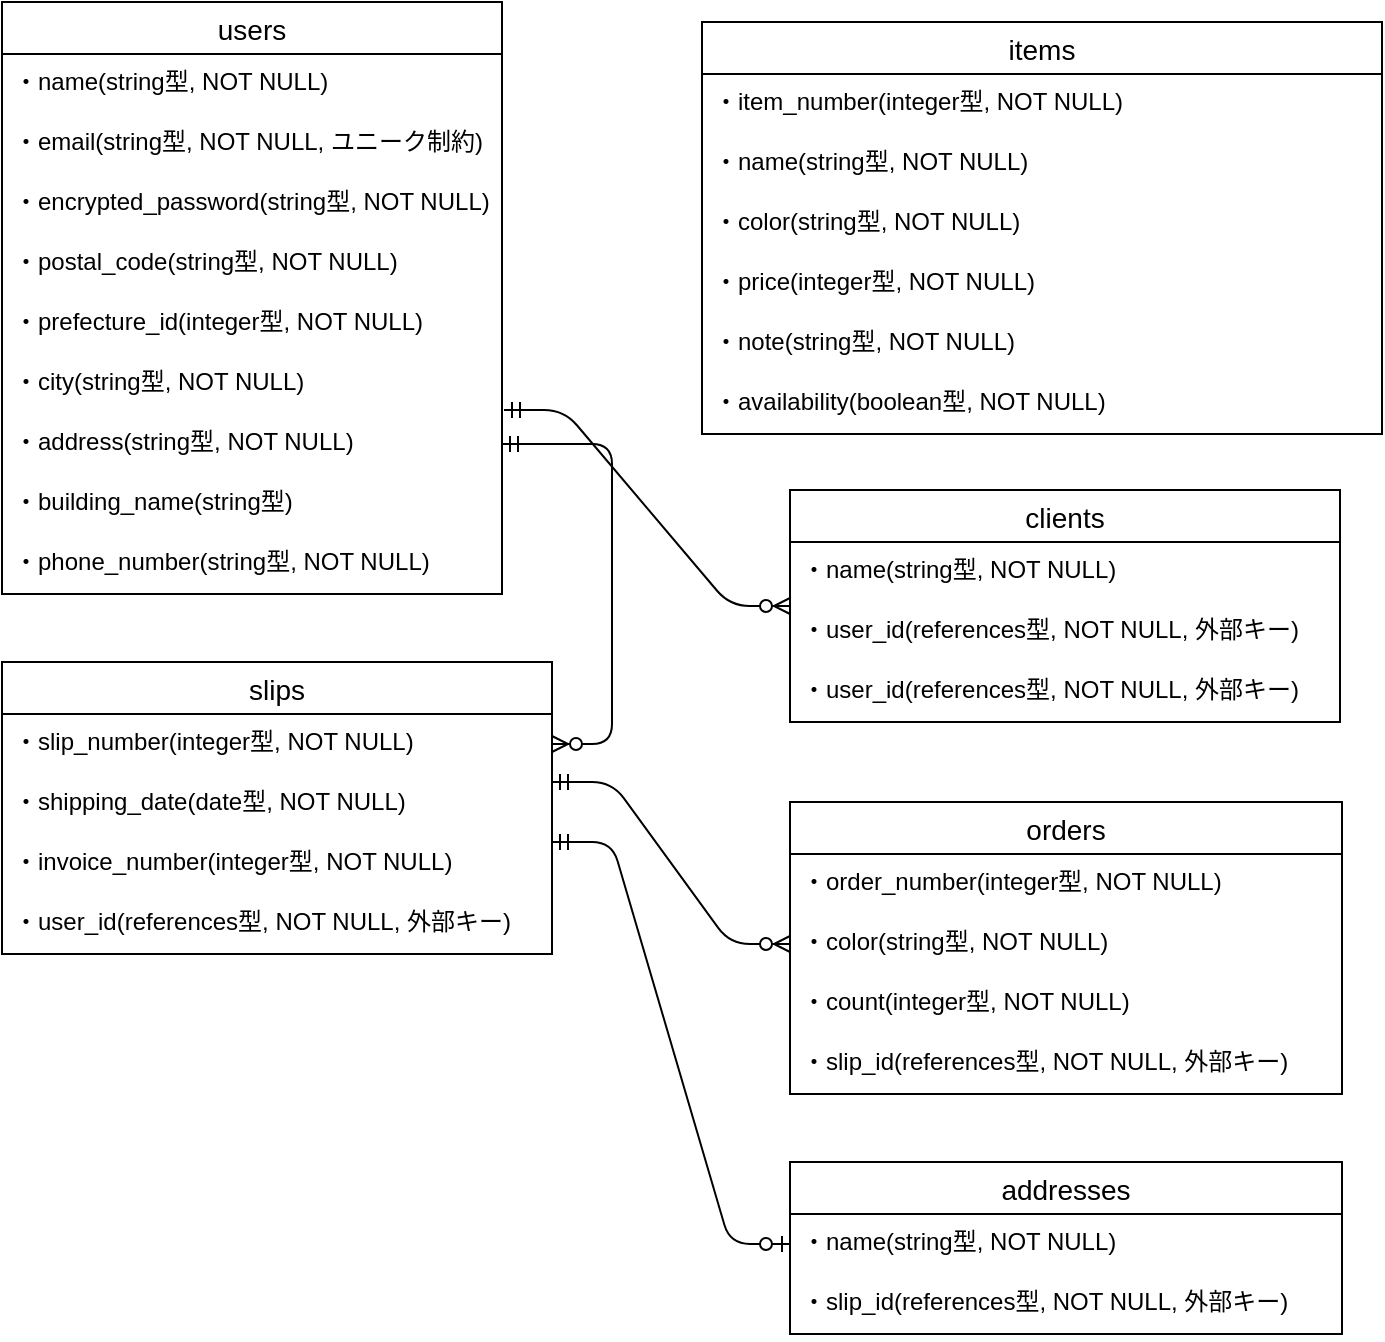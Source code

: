<mxfile>
    <diagram id="_GSSO0TcaUv0m07K8uF9" name="ページ1">
        <mxGraphModel dx="968" dy="447" grid="1" gridSize="10" guides="1" tooltips="1" connect="1" arrows="1" fold="1" page="1" pageScale="1" pageWidth="827" pageHeight="1169" math="0" shadow="0">
            <root>
                <mxCell id="0"/>
                <mxCell id="1" parent="0"/>
                <mxCell id="5" value="users" style="swimlane;fontStyle=0;childLayout=stackLayout;horizontal=1;startSize=26;horizontalStack=0;resizeParent=1;resizeParentMax=0;resizeLast=0;collapsible=1;marginBottom=0;align=center;fontSize=14;" parent="1" vertex="1">
                    <mxGeometry x="20" y="20" width="250" height="296" as="geometry"/>
                </mxCell>
                <mxCell id="6" value="・name(string型, NOT NULL)" style="text;strokeColor=none;fillColor=none;spacingLeft=4;spacingRight=4;overflow=hidden;rotatable=0;points=[[0,0.5],[1,0.5]];portConstraint=eastwest;fontSize=12;" parent="5" vertex="1">
                    <mxGeometry y="26" width="250" height="30" as="geometry"/>
                </mxCell>
                <mxCell id="68" value="・email(string型, NOT NULL, ユニーク制約)" style="text;strokeColor=none;fillColor=none;spacingLeft=4;spacingRight=4;overflow=hidden;rotatable=0;points=[[0,0.5],[1,0.5]];portConstraint=eastwest;fontSize=12;" parent="5" vertex="1">
                    <mxGeometry y="56" width="250" height="30" as="geometry"/>
                </mxCell>
                <mxCell id="69" value="・encrypted_password(string型, NOT NULL)" style="text;strokeColor=none;fillColor=none;spacingLeft=4;spacingRight=4;overflow=hidden;rotatable=0;points=[[0,0.5],[1,0.5]];portConstraint=eastwest;fontSize=12;" parent="5" vertex="1">
                    <mxGeometry y="86" width="250" height="30" as="geometry"/>
                </mxCell>
                <mxCell id="8" value="・postal_code(string型, NOT NULL)" style="text;strokeColor=none;fillColor=none;spacingLeft=4;spacingRight=4;overflow=hidden;rotatable=0;points=[[0,0.5],[1,0.5]];portConstraint=eastwest;fontSize=12;" parent="5" vertex="1">
                    <mxGeometry y="116" width="250" height="30" as="geometry"/>
                </mxCell>
                <mxCell id="9" value="・prefecture_id(integer型, NOT NULL)" style="text;strokeColor=none;fillColor=none;spacingLeft=4;spacingRight=4;overflow=hidden;rotatable=0;points=[[0,0.5],[1,0.5]];portConstraint=eastwest;fontSize=12;" parent="5" vertex="1">
                    <mxGeometry y="146" width="250" height="30" as="geometry"/>
                </mxCell>
                <mxCell id="10" value="・city(string型, NOT NULL)" style="text;strokeColor=none;fillColor=none;spacingLeft=4;spacingRight=4;overflow=hidden;rotatable=0;points=[[0,0.5],[1,0.5]];portConstraint=eastwest;fontSize=12;" parent="5" vertex="1">
                    <mxGeometry y="176" width="250" height="30" as="geometry"/>
                </mxCell>
                <mxCell id="11" value="・address(string型, NOT NULL)" style="text;strokeColor=none;fillColor=none;spacingLeft=4;spacingRight=4;overflow=hidden;rotatable=0;points=[[0,0.5],[1,0.5]];portConstraint=eastwest;fontSize=12;" parent="5" vertex="1">
                    <mxGeometry y="206" width="250" height="30" as="geometry"/>
                </mxCell>
                <mxCell id="12" value="・building_name(string型)" style="text;strokeColor=none;fillColor=none;spacingLeft=4;spacingRight=4;overflow=hidden;rotatable=0;points=[[0,0.5],[1,0.5]];portConstraint=eastwest;fontSize=12;" parent="5" vertex="1">
                    <mxGeometry y="236" width="250" height="30" as="geometry"/>
                </mxCell>
                <mxCell id="13" value="・phone_number(string型, NOT NULL)" style="text;strokeColor=none;fillColor=none;spacingLeft=4;spacingRight=4;overflow=hidden;rotatable=0;points=[[0,0.5],[1,0.5]];portConstraint=eastwest;fontSize=12;" parent="5" vertex="1">
                    <mxGeometry y="266" width="250" height="30" as="geometry"/>
                </mxCell>
                <mxCell id="14" value="clients" style="swimlane;fontStyle=0;childLayout=stackLayout;horizontal=1;startSize=26;horizontalStack=0;resizeParent=1;resizeParentMax=0;resizeLast=0;collapsible=1;marginBottom=0;align=center;fontSize=14;" parent="1" vertex="1">
                    <mxGeometry x="414" y="264" width="275" height="116" as="geometry"/>
                </mxCell>
                <mxCell id="15" value="・name(string型, NOT NULL)" style="text;strokeColor=none;fillColor=none;spacingLeft=4;spacingRight=4;overflow=hidden;rotatable=0;points=[[0,0.5],[1,0.5]];portConstraint=eastwest;fontSize=12;" parent="14" vertex="1">
                    <mxGeometry y="26" width="275" height="30" as="geometry"/>
                </mxCell>
                <mxCell id="53" value="・user_id(references型, NOT NULL, 外部キー)" style="text;strokeColor=none;fillColor=none;spacingLeft=4;spacingRight=4;overflow=hidden;rotatable=0;points=[[0,0.5],[1,0.5]];portConstraint=eastwest;fontSize=12;" parent="14" vertex="1">
                    <mxGeometry y="56" width="275" height="30" as="geometry"/>
                </mxCell>
                <mxCell id="75" value="・user_id(references型, NOT NULL, 外部キー)" style="text;strokeColor=none;fillColor=none;spacingLeft=4;spacingRight=4;overflow=hidden;rotatable=0;points=[[0,0.5],[1,0.5]];portConstraint=eastwest;fontSize=12;" vertex="1" parent="14">
                    <mxGeometry y="86" width="275" height="30" as="geometry"/>
                </mxCell>
                <mxCell id="22" value="items" style="swimlane;fontStyle=0;childLayout=stackLayout;horizontal=1;startSize=26;horizontalStack=0;resizeParent=1;resizeParentMax=0;resizeLast=0;collapsible=1;marginBottom=0;align=center;fontSize=14;" parent="1" vertex="1">
                    <mxGeometry x="370" y="30" width="340" height="206" as="geometry"/>
                </mxCell>
                <mxCell id="23" value="・item_number(integer型, NOT NULL)" style="text;strokeColor=none;fillColor=none;spacingLeft=4;spacingRight=4;overflow=hidden;rotatable=0;points=[[0,0.5],[1,0.5]];portConstraint=eastwest;fontSize=12;" parent="22" vertex="1">
                    <mxGeometry y="26" width="340" height="30" as="geometry"/>
                </mxCell>
                <mxCell id="72" value="・name(string型, NOT NULL)" style="text;strokeColor=none;fillColor=none;spacingLeft=4;spacingRight=4;overflow=hidden;rotatable=0;points=[[0,0.5],[1,0.5]];portConstraint=eastwest;fontSize=12;" vertex="1" parent="22">
                    <mxGeometry y="56" width="340" height="30" as="geometry"/>
                </mxCell>
                <mxCell id="24" value="・color(string型, NOT NULL)" style="text;strokeColor=none;fillColor=none;spacingLeft=4;spacingRight=4;overflow=hidden;rotatable=0;points=[[0,0.5],[1,0.5]];portConstraint=eastwest;fontSize=12;" parent="22" vertex="1">
                    <mxGeometry y="86" width="340" height="30" as="geometry"/>
                </mxCell>
                <mxCell id="73" value="・price(integer型, NOT NULL)" style="text;strokeColor=none;fillColor=none;spacingLeft=4;spacingRight=4;overflow=hidden;rotatable=0;points=[[0,0.5],[1,0.5]];portConstraint=eastwest;fontSize=12;" vertex="1" parent="22">
                    <mxGeometry y="116" width="340" height="30" as="geometry"/>
                </mxCell>
                <mxCell id="74" value="・note(string型, NOT NULL)" style="text;strokeColor=none;fillColor=none;spacingLeft=4;spacingRight=4;overflow=hidden;rotatable=0;points=[[0,0.5],[1,0.5]];portConstraint=eastwest;fontSize=12;" vertex="1" parent="22">
                    <mxGeometry y="146" width="340" height="30" as="geometry"/>
                </mxCell>
                <mxCell id="70" value="・availability(boolean型, NOT NULL)" style="text;strokeColor=none;fillColor=none;spacingLeft=4;spacingRight=4;overflow=hidden;rotatable=0;points=[[0,0.5],[1,0.5]];portConstraint=eastwest;fontSize=12;" parent="22" vertex="1">
                    <mxGeometry y="176" width="340" height="30" as="geometry"/>
                </mxCell>
                <mxCell id="35" value="slips" style="swimlane;fontStyle=0;childLayout=stackLayout;horizontal=1;startSize=26;horizontalStack=0;resizeParent=1;resizeParentMax=0;resizeLast=0;collapsible=1;marginBottom=0;align=center;fontSize=14;" parent="1" vertex="1">
                    <mxGeometry x="20" y="350" width="275" height="146" as="geometry"/>
                </mxCell>
                <mxCell id="36" value="・slip_number(integer型, NOT NULL)" style="text;strokeColor=none;fillColor=none;spacingLeft=4;spacingRight=4;overflow=hidden;rotatable=0;points=[[0,0.5],[1,0.5]];portConstraint=eastwest;fontSize=12;" parent="35" vertex="1">
                    <mxGeometry y="26" width="275" height="30" as="geometry"/>
                </mxCell>
                <mxCell id="37" value="・shipping_date(date型, NOT NULL)" style="text;strokeColor=none;fillColor=none;spacingLeft=4;spacingRight=4;overflow=hidden;rotatable=0;points=[[0,0.5],[1,0.5]];portConstraint=eastwest;fontSize=12;" parent="35" vertex="1">
                    <mxGeometry y="56" width="275" height="30" as="geometry"/>
                </mxCell>
                <mxCell id="39" value="・invoice_number(integer型, NOT NULL)" style="text;strokeColor=none;fillColor=none;spacingLeft=4;spacingRight=4;overflow=hidden;rotatable=0;points=[[0,0.5],[1,0.5]];portConstraint=eastwest;fontSize=12;" parent="35" vertex="1">
                    <mxGeometry y="86" width="275" height="30" as="geometry"/>
                </mxCell>
                <mxCell id="51" value="・user_id(references型, NOT NULL, 外部キー)" style="text;strokeColor=none;fillColor=none;spacingLeft=4;spacingRight=4;overflow=hidden;rotatable=0;points=[[0,0.5],[1,0.5]];portConstraint=eastwest;fontSize=12;" parent="35" vertex="1">
                    <mxGeometry y="116" width="275" height="30" as="geometry"/>
                </mxCell>
                <mxCell id="42" value="" style="edgeStyle=entityRelationEdgeStyle;fontSize=12;html=1;endArrow=ERzeroToMany;startArrow=ERmandOne;exitX=1;exitY=0.5;exitDx=0;exitDy=0;" parent="1" source="11" target="36" edge="1">
                    <mxGeometry width="100" height="100" relative="1" as="geometry">
                        <mxPoint x="270" y="200" as="sourcePoint"/>
                        <mxPoint x="430" y="150" as="targetPoint"/>
                    </mxGeometry>
                </mxCell>
                <mxCell id="52" value="" style="edgeStyle=entityRelationEdgeStyle;fontSize=12;html=1;endArrow=ERzeroToMany;startArrow=ERmandOne;entryX=0;entryY=0.5;entryDx=0;entryDy=0;exitX=1.004;exitY=-0.067;exitDx=0;exitDy=0;exitPerimeter=0;" parent="1" source="11" target="14" edge="1">
                    <mxGeometry width="100" height="100" relative="1" as="geometry">
                        <mxPoint x="361.02" y="358.99" as="sourcePoint"/>
                        <mxPoint x="485" y="330" as="targetPoint"/>
                    </mxGeometry>
                </mxCell>
                <mxCell id="54" value="orders" style="swimlane;fontStyle=0;childLayout=stackLayout;horizontal=1;startSize=26;horizontalStack=0;resizeParent=1;resizeParentMax=0;resizeLast=0;collapsible=1;marginBottom=0;align=center;fontSize=14;" parent="1" vertex="1">
                    <mxGeometry x="414" y="420" width="276" height="146" as="geometry"/>
                </mxCell>
                <mxCell id="55" value="・order_number(integer型, NOT NULL)" style="text;strokeColor=none;fillColor=none;spacingLeft=4;spacingRight=4;overflow=hidden;rotatable=0;points=[[0,0.5],[1,0.5]];portConstraint=eastwest;fontSize=12;" parent="54" vertex="1">
                    <mxGeometry y="26" width="276" height="30" as="geometry"/>
                </mxCell>
                <mxCell id="56" value="・color(string型, NOT NULL)" style="text;strokeColor=none;fillColor=none;spacingLeft=4;spacingRight=4;overflow=hidden;rotatable=0;points=[[0,0.5],[1,0.5]];portConstraint=eastwest;fontSize=12;" parent="54" vertex="1">
                    <mxGeometry y="56" width="276" height="30" as="geometry"/>
                </mxCell>
                <mxCell id="57" value="・count(integer型, NOT NULL)" style="text;strokeColor=none;fillColor=none;spacingLeft=4;spacingRight=4;overflow=hidden;rotatable=0;points=[[0,0.5],[1,0.5]];portConstraint=eastwest;fontSize=12;" parent="54" vertex="1">
                    <mxGeometry y="86" width="276" height="30" as="geometry"/>
                </mxCell>
                <mxCell id="58" value="・slip_id(references型, NOT NULL, 外部キー)" style="text;strokeColor=none;fillColor=none;spacingLeft=4;spacingRight=4;overflow=hidden;rotatable=0;points=[[0,0.5],[1,0.5]];portConstraint=eastwest;fontSize=12;" parent="54" vertex="1">
                    <mxGeometry y="116" width="276" height="30" as="geometry"/>
                </mxCell>
                <mxCell id="61" value="addresses" style="swimlane;fontStyle=0;childLayout=stackLayout;horizontal=1;startSize=26;horizontalStack=0;resizeParent=1;resizeParentMax=0;resizeLast=0;collapsible=1;marginBottom=0;align=center;fontSize=14;" parent="1" vertex="1">
                    <mxGeometry x="414" y="600" width="276" height="86" as="geometry"/>
                </mxCell>
                <mxCell id="62" value="・name(string型, NOT NULL)" style="text;strokeColor=none;fillColor=none;spacingLeft=4;spacingRight=4;overflow=hidden;rotatable=0;points=[[0,0.5],[1,0.5]];portConstraint=eastwest;fontSize=12;" parent="61" vertex="1">
                    <mxGeometry y="26" width="276" height="30" as="geometry"/>
                </mxCell>
                <mxCell id="65" value="・slip_id(references型, NOT NULL, 外部キー)" style="text;strokeColor=none;fillColor=none;spacingLeft=4;spacingRight=4;overflow=hidden;rotatable=0;points=[[0,0.5],[1,0.5]];portConstraint=eastwest;fontSize=12;" parent="61" vertex="1">
                    <mxGeometry y="56" width="276" height="30" as="geometry"/>
                </mxCell>
                <mxCell id="66" value="" style="edgeStyle=entityRelationEdgeStyle;fontSize=12;html=1;endArrow=ERzeroToOne;startArrow=ERmandOne;entryX=0;entryY=0.5;entryDx=0;entryDy=0;" parent="1" target="62" edge="1">
                    <mxGeometry width="100" height="100" relative="1" as="geometry">
                        <mxPoint x="295" y="440" as="sourcePoint"/>
                        <mxPoint x="395" y="340" as="targetPoint"/>
                    </mxGeometry>
                </mxCell>
                <mxCell id="67" value="" style="edgeStyle=entityRelationEdgeStyle;fontSize=12;html=1;endArrow=ERzeroToMany;startArrow=ERmandOne;entryX=0;entryY=0.5;entryDx=0;entryDy=0;" parent="1" target="56" edge="1">
                    <mxGeometry width="100" height="100" relative="1" as="geometry">
                        <mxPoint x="295" y="410" as="sourcePoint"/>
                        <mxPoint x="395" y="310" as="targetPoint"/>
                    </mxGeometry>
                </mxCell>
            </root>
        </mxGraphModel>
    </diagram>
</mxfile>